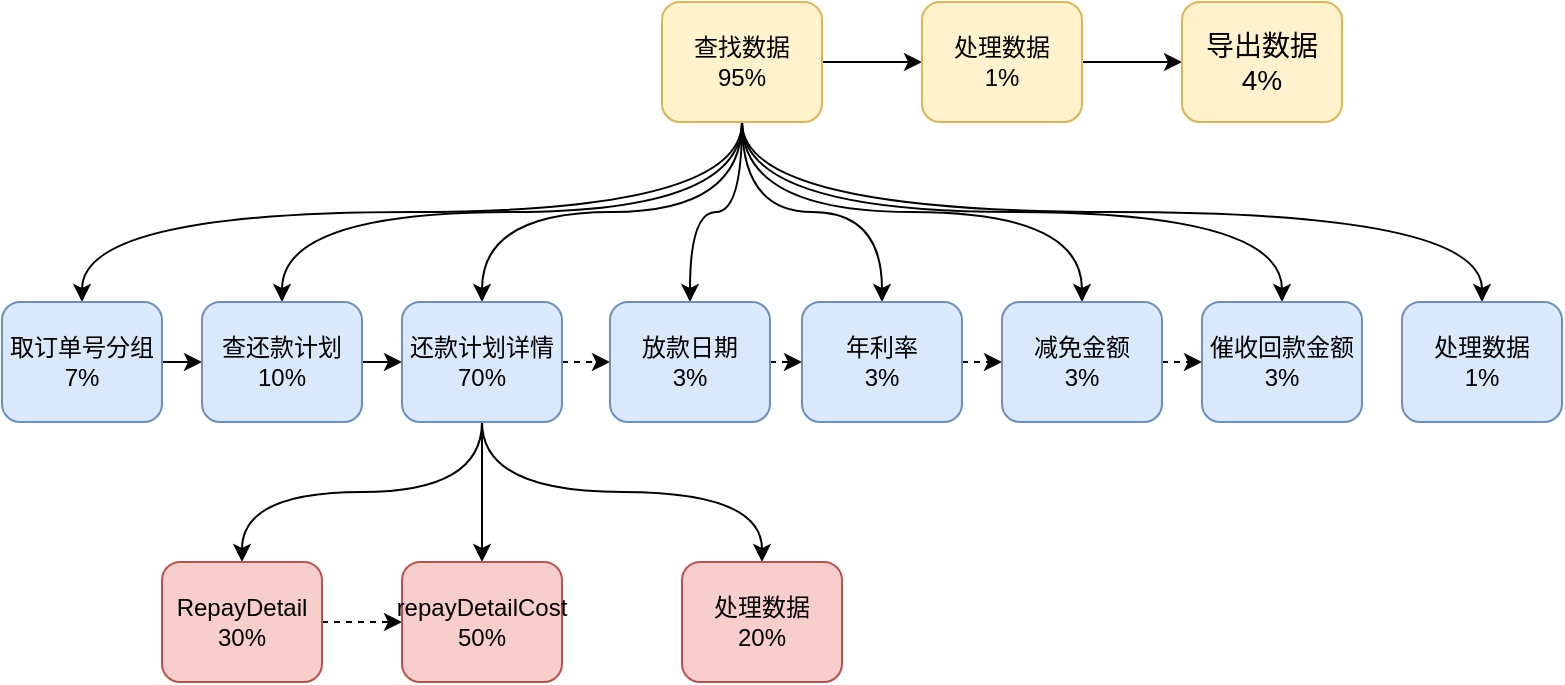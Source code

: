 <mxfile version="21.2.9" type="github">
  <diagram name="第 1 页" id="64EU-2JhXtWUbH2v4anR">
    <mxGraphModel dx="1050" dy="582" grid="1" gridSize="10" guides="1" tooltips="1" connect="1" arrows="1" fold="1" page="1" pageScale="1" pageWidth="827" pageHeight="1169" math="0" shadow="0">
      <root>
        <mxCell id="0" />
        <mxCell id="1" parent="0" />
        <mxCell id="YcL_Hn9VU11S4dy8umJO-14" style="edgeStyle=orthogonalEdgeStyle;rounded=1;orthogonalLoop=1;jettySize=auto;html=1;exitX=0.5;exitY=1;exitDx=0;exitDy=0;entryX=0.5;entryY=0;entryDx=0;entryDy=0;curved=1;strokeWidth=1;" edge="1" parent="1" source="YcL_Hn9VU11S4dy8umJO-1" target="YcL_Hn9VU11S4dy8umJO-7">
          <mxGeometry relative="1" as="geometry" />
        </mxCell>
        <mxCell id="YcL_Hn9VU11S4dy8umJO-15" style="edgeStyle=orthogonalEdgeStyle;rounded=0;orthogonalLoop=1;jettySize=auto;html=1;exitX=0.5;exitY=1;exitDx=0;exitDy=0;curved=1;" edge="1" parent="1" source="YcL_Hn9VU11S4dy8umJO-1" target="YcL_Hn9VU11S4dy8umJO-8">
          <mxGeometry relative="1" as="geometry" />
        </mxCell>
        <mxCell id="YcL_Hn9VU11S4dy8umJO-16" style="edgeStyle=orthogonalEdgeStyle;rounded=0;orthogonalLoop=1;jettySize=auto;html=1;exitX=0.5;exitY=1;exitDx=0;exitDy=0;entryX=0.5;entryY=0;entryDx=0;entryDy=0;curved=1;" edge="1" parent="1" source="YcL_Hn9VU11S4dy8umJO-1" target="YcL_Hn9VU11S4dy8umJO-9">
          <mxGeometry relative="1" as="geometry" />
        </mxCell>
        <mxCell id="YcL_Hn9VU11S4dy8umJO-17" style="edgeStyle=orthogonalEdgeStyle;rounded=0;orthogonalLoop=1;jettySize=auto;html=1;exitX=0.5;exitY=1;exitDx=0;exitDy=0;curved=1;" edge="1" parent="1" source="YcL_Hn9VU11S4dy8umJO-1" target="YcL_Hn9VU11S4dy8umJO-10">
          <mxGeometry relative="1" as="geometry" />
        </mxCell>
        <mxCell id="YcL_Hn9VU11S4dy8umJO-18" style="edgeStyle=orthogonalEdgeStyle;rounded=0;orthogonalLoop=1;jettySize=auto;html=1;exitX=0.5;exitY=1;exitDx=0;exitDy=0;curved=1;" edge="1" parent="1" source="YcL_Hn9VU11S4dy8umJO-1" target="YcL_Hn9VU11S4dy8umJO-11">
          <mxGeometry relative="1" as="geometry" />
        </mxCell>
        <mxCell id="YcL_Hn9VU11S4dy8umJO-19" style="edgeStyle=orthogonalEdgeStyle;rounded=0;orthogonalLoop=1;jettySize=auto;html=1;exitX=0.5;exitY=1;exitDx=0;exitDy=0;entryX=0.5;entryY=0;entryDx=0;entryDy=0;curved=1;" edge="1" parent="1" source="YcL_Hn9VU11S4dy8umJO-1" target="YcL_Hn9VU11S4dy8umJO-12">
          <mxGeometry relative="1" as="geometry" />
        </mxCell>
        <mxCell id="YcL_Hn9VU11S4dy8umJO-20" style="edgeStyle=orthogonalEdgeStyle;rounded=0;orthogonalLoop=1;jettySize=auto;html=1;exitX=0.5;exitY=1;exitDx=0;exitDy=0;entryX=0.5;entryY=0;entryDx=0;entryDy=0;curved=1;" edge="1" parent="1" source="YcL_Hn9VU11S4dy8umJO-1" target="YcL_Hn9VU11S4dy8umJO-13">
          <mxGeometry relative="1" as="geometry" />
        </mxCell>
        <mxCell id="YcL_Hn9VU11S4dy8umJO-27" style="edgeStyle=orthogonalEdgeStyle;rounded=0;orthogonalLoop=1;jettySize=auto;html=1;exitX=1;exitY=0.5;exitDx=0;exitDy=0;" edge="1" parent="1" source="YcL_Hn9VU11S4dy8umJO-1" target="YcL_Hn9VU11S4dy8umJO-2">
          <mxGeometry relative="1" as="geometry" />
        </mxCell>
        <mxCell id="YcL_Hn9VU11S4dy8umJO-30" style="edgeStyle=orthogonalEdgeStyle;orthogonalLoop=1;jettySize=auto;html=1;exitX=0.5;exitY=1;exitDx=0;exitDy=0;entryX=0.5;entryY=0;entryDx=0;entryDy=0;curved=1;" edge="1" parent="1" source="YcL_Hn9VU11S4dy8umJO-1" target="YcL_Hn9VU11S4dy8umJO-29">
          <mxGeometry relative="1" as="geometry" />
        </mxCell>
        <mxCell id="YcL_Hn9VU11S4dy8umJO-1" value="&lt;font style=&quot;font-size: 12px;&quot;&gt;查找数据&lt;br&gt;95%&lt;/font&gt;" style="rounded=1;whiteSpace=wrap;html=1;shadow=0;glass=0;fillColor=#fff2cc;strokeColor=#d6b656;" vertex="1" parent="1">
          <mxGeometry x="350" y="80" width="80" height="60" as="geometry" />
        </mxCell>
        <mxCell id="YcL_Hn9VU11S4dy8umJO-28" style="edgeStyle=orthogonalEdgeStyle;rounded=0;orthogonalLoop=1;jettySize=auto;html=1;exitX=1;exitY=0.5;exitDx=0;exitDy=0;entryX=0;entryY=0.5;entryDx=0;entryDy=0;" edge="1" parent="1" source="YcL_Hn9VU11S4dy8umJO-2" target="YcL_Hn9VU11S4dy8umJO-3">
          <mxGeometry relative="1" as="geometry" />
        </mxCell>
        <mxCell id="YcL_Hn9VU11S4dy8umJO-2" value="&lt;font style=&quot;font-size: 12px;&quot;&gt;处理数据&lt;br&gt;1%&lt;/font&gt;" style="rounded=1;whiteSpace=wrap;html=1;shadow=0;glass=0;fillColor=#fff2cc;strokeColor=#d6b656;" vertex="1" parent="1">
          <mxGeometry x="480" y="80" width="80" height="60" as="geometry" />
        </mxCell>
        <mxCell id="YcL_Hn9VU11S4dy8umJO-3" value="&lt;font style=&quot;font-size: 14px;&quot;&gt;导出数据&lt;br&gt;4%&lt;/font&gt;" style="rounded=1;whiteSpace=wrap;html=1;shadow=0;glass=0;fillColor=#fff2cc;strokeColor=#d6b656;" vertex="1" parent="1">
          <mxGeometry x="610" y="80" width="80" height="60" as="geometry" />
        </mxCell>
        <mxCell id="YcL_Hn9VU11S4dy8umJO-31" style="edgeStyle=orthogonalEdgeStyle;rounded=0;orthogonalLoop=1;jettySize=auto;html=1;exitX=1;exitY=0.5;exitDx=0;exitDy=0;entryX=0;entryY=0.5;entryDx=0;entryDy=0;" edge="1" parent="1" source="YcL_Hn9VU11S4dy8umJO-7" target="YcL_Hn9VU11S4dy8umJO-8">
          <mxGeometry relative="1" as="geometry" />
        </mxCell>
        <mxCell id="YcL_Hn9VU11S4dy8umJO-7" value="取订单号分组&lt;br&gt;7%" style="rounded=1;whiteSpace=wrap;html=1;shadow=0;glass=0;fillColor=#dae8fc;strokeColor=#6c8ebf;" vertex="1" parent="1">
          <mxGeometry x="20" y="230" width="80" height="60" as="geometry" />
        </mxCell>
        <mxCell id="YcL_Hn9VU11S4dy8umJO-32" style="edgeStyle=orthogonalEdgeStyle;rounded=0;orthogonalLoop=1;jettySize=auto;html=1;exitX=1;exitY=0.5;exitDx=0;exitDy=0;entryX=0;entryY=0.5;entryDx=0;entryDy=0;" edge="1" parent="1" source="YcL_Hn9VU11S4dy8umJO-8" target="YcL_Hn9VU11S4dy8umJO-9">
          <mxGeometry relative="1" as="geometry" />
        </mxCell>
        <mxCell id="YcL_Hn9VU11S4dy8umJO-8" value="查还款计划&lt;br&gt;10%" style="rounded=1;whiteSpace=wrap;html=1;shadow=0;glass=0;fillColor=#dae8fc;strokeColor=#6c8ebf;" vertex="1" parent="1">
          <mxGeometry x="120" y="230" width="80" height="60" as="geometry" />
        </mxCell>
        <mxCell id="YcL_Hn9VU11S4dy8umJO-24" style="edgeStyle=orthogonalEdgeStyle;rounded=0;orthogonalLoop=1;jettySize=auto;html=1;exitX=0.5;exitY=1;exitDx=0;exitDy=0;entryX=0.5;entryY=0;entryDx=0;entryDy=0;curved=1;" edge="1" parent="1" source="YcL_Hn9VU11S4dy8umJO-9" target="YcL_Hn9VU11S4dy8umJO-21">
          <mxGeometry relative="1" as="geometry" />
        </mxCell>
        <mxCell id="YcL_Hn9VU11S4dy8umJO-25" style="edgeStyle=orthogonalEdgeStyle;rounded=0;orthogonalLoop=1;jettySize=auto;html=1;exitX=0.5;exitY=1;exitDx=0;exitDy=0;entryX=0.5;entryY=0;entryDx=0;entryDy=0;curved=1;" edge="1" parent="1" source="YcL_Hn9VU11S4dy8umJO-9" target="YcL_Hn9VU11S4dy8umJO-22">
          <mxGeometry relative="1" as="geometry" />
        </mxCell>
        <mxCell id="YcL_Hn9VU11S4dy8umJO-26" style="edgeStyle=orthogonalEdgeStyle;orthogonalLoop=1;jettySize=auto;html=1;exitX=0.5;exitY=1;exitDx=0;exitDy=0;curved=1;" edge="1" parent="1" source="YcL_Hn9VU11S4dy8umJO-9" target="YcL_Hn9VU11S4dy8umJO-23">
          <mxGeometry relative="1" as="geometry" />
        </mxCell>
        <mxCell id="YcL_Hn9VU11S4dy8umJO-34" style="edgeStyle=orthogonalEdgeStyle;rounded=0;orthogonalLoop=1;jettySize=auto;html=1;exitX=1;exitY=0.5;exitDx=0;exitDy=0;entryX=0;entryY=0.5;entryDx=0;entryDy=0;dashed=1;" edge="1" parent="1" source="YcL_Hn9VU11S4dy8umJO-9" target="YcL_Hn9VU11S4dy8umJO-10">
          <mxGeometry relative="1" as="geometry" />
        </mxCell>
        <mxCell id="YcL_Hn9VU11S4dy8umJO-9" value="还款计划详情&lt;br&gt;70%" style="rounded=1;whiteSpace=wrap;html=1;shadow=0;glass=0;fillColor=#dae8fc;strokeColor=#6c8ebf;" vertex="1" parent="1">
          <mxGeometry x="220" y="230" width="80" height="60" as="geometry" />
        </mxCell>
        <mxCell id="YcL_Hn9VU11S4dy8umJO-35" style="edgeStyle=orthogonalEdgeStyle;rounded=0;orthogonalLoop=1;jettySize=auto;html=1;exitX=1;exitY=0.5;exitDx=0;exitDy=0;entryX=0;entryY=0.5;entryDx=0;entryDy=0;dashed=1;" edge="1" parent="1" source="YcL_Hn9VU11S4dy8umJO-10" target="YcL_Hn9VU11S4dy8umJO-11">
          <mxGeometry relative="1" as="geometry" />
        </mxCell>
        <mxCell id="YcL_Hn9VU11S4dy8umJO-10" value="放款日期&lt;br&gt;3%" style="rounded=1;whiteSpace=wrap;html=1;shadow=0;glass=0;fillColor=#dae8fc;strokeColor=#6c8ebf;" vertex="1" parent="1">
          <mxGeometry x="324" y="230" width="80" height="60" as="geometry" />
        </mxCell>
        <mxCell id="YcL_Hn9VU11S4dy8umJO-36" style="edgeStyle=orthogonalEdgeStyle;rounded=0;orthogonalLoop=1;jettySize=auto;html=1;exitX=1;exitY=0.5;exitDx=0;exitDy=0;entryX=0;entryY=0.5;entryDx=0;entryDy=0;dashed=1;" edge="1" parent="1" source="YcL_Hn9VU11S4dy8umJO-11" target="YcL_Hn9VU11S4dy8umJO-12">
          <mxGeometry relative="1" as="geometry" />
        </mxCell>
        <mxCell id="YcL_Hn9VU11S4dy8umJO-11" value="年利率&lt;br&gt;3%" style="rounded=1;whiteSpace=wrap;html=1;shadow=0;glass=0;fillColor=#dae8fc;strokeColor=#6c8ebf;" vertex="1" parent="1">
          <mxGeometry x="420" y="230" width="80" height="60" as="geometry" />
        </mxCell>
        <mxCell id="YcL_Hn9VU11S4dy8umJO-37" style="edgeStyle=orthogonalEdgeStyle;rounded=0;orthogonalLoop=1;jettySize=auto;html=1;exitX=1;exitY=0.5;exitDx=0;exitDy=0;entryX=0;entryY=0.5;entryDx=0;entryDy=0;dashed=1;" edge="1" parent="1" source="YcL_Hn9VU11S4dy8umJO-12" target="YcL_Hn9VU11S4dy8umJO-13">
          <mxGeometry relative="1" as="geometry" />
        </mxCell>
        <mxCell id="YcL_Hn9VU11S4dy8umJO-12" value="减免金额&lt;br&gt;3%" style="rounded=1;whiteSpace=wrap;html=1;shadow=0;glass=0;fillColor=#dae8fc;strokeColor=#6c8ebf;" vertex="1" parent="1">
          <mxGeometry x="520" y="230" width="80" height="60" as="geometry" />
        </mxCell>
        <mxCell id="YcL_Hn9VU11S4dy8umJO-13" value="催收回款金额&lt;br&gt;3%" style="rounded=1;whiteSpace=wrap;html=1;shadow=0;glass=0;fillColor=#dae8fc;strokeColor=#6c8ebf;" vertex="1" parent="1">
          <mxGeometry x="620" y="230" width="80" height="60" as="geometry" />
        </mxCell>
        <mxCell id="YcL_Hn9VU11S4dy8umJO-38" style="edgeStyle=orthogonalEdgeStyle;rounded=0;orthogonalLoop=1;jettySize=auto;html=1;exitX=1;exitY=0.5;exitDx=0;exitDy=0;entryX=0;entryY=0.5;entryDx=0;entryDy=0;dashed=1;" edge="1" parent="1" source="YcL_Hn9VU11S4dy8umJO-21" target="YcL_Hn9VU11S4dy8umJO-22">
          <mxGeometry relative="1" as="geometry" />
        </mxCell>
        <mxCell id="YcL_Hn9VU11S4dy8umJO-21" value="RepayDetail&lt;br&gt;30%" style="rounded=1;whiteSpace=wrap;html=1;shadow=0;glass=0;fillColor=#f8cecc;strokeColor=#b85450;" vertex="1" parent="1">
          <mxGeometry x="100" y="360" width="80" height="60" as="geometry" />
        </mxCell>
        <mxCell id="YcL_Hn9VU11S4dy8umJO-22" value="repayDetailCost&lt;br&gt;50%" style="rounded=1;whiteSpace=wrap;html=1;shadow=0;glass=0;fillColor=#f8cecc;strokeColor=#b85450;" vertex="1" parent="1">
          <mxGeometry x="220" y="360" width="80" height="60" as="geometry" />
        </mxCell>
        <mxCell id="YcL_Hn9VU11S4dy8umJO-23" value="&lt;font style=&quot;font-size: 12px;&quot;&gt;处理数据&lt;br&gt;20%&lt;br&gt;&lt;/font&gt;" style="rounded=1;whiteSpace=wrap;html=1;shadow=0;glass=0;fillColor=#f8cecc;strokeColor=#b85450;" vertex="1" parent="1">
          <mxGeometry x="360" y="360" width="80" height="60" as="geometry" />
        </mxCell>
        <mxCell id="YcL_Hn9VU11S4dy8umJO-29" value="处理数据&lt;br&gt;1%" style="rounded=1;whiteSpace=wrap;html=1;shadow=0;glass=0;fillColor=#dae8fc;strokeColor=#6c8ebf;" vertex="1" parent="1">
          <mxGeometry x="720" y="230" width="80" height="60" as="geometry" />
        </mxCell>
      </root>
    </mxGraphModel>
  </diagram>
</mxfile>

